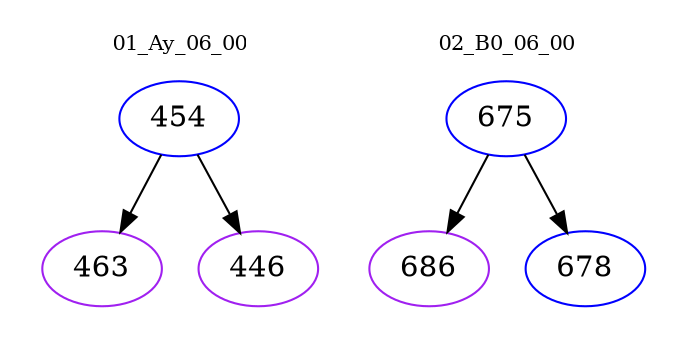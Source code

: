 digraph{
subgraph cluster_0 {
color = white
label = "01_Ay_06_00";
fontsize=10;
T0_454 [label="454", color="blue"]
T0_454 -> T0_463 [color="black"]
T0_463 [label="463", color="purple"]
T0_454 -> T0_446 [color="black"]
T0_446 [label="446", color="purple"]
}
subgraph cluster_1 {
color = white
label = "02_B0_06_00";
fontsize=10;
T1_675 [label="675", color="blue"]
T1_675 -> T1_686 [color="black"]
T1_686 [label="686", color="purple"]
T1_675 -> T1_678 [color="black"]
T1_678 [label="678", color="blue"]
}
}
